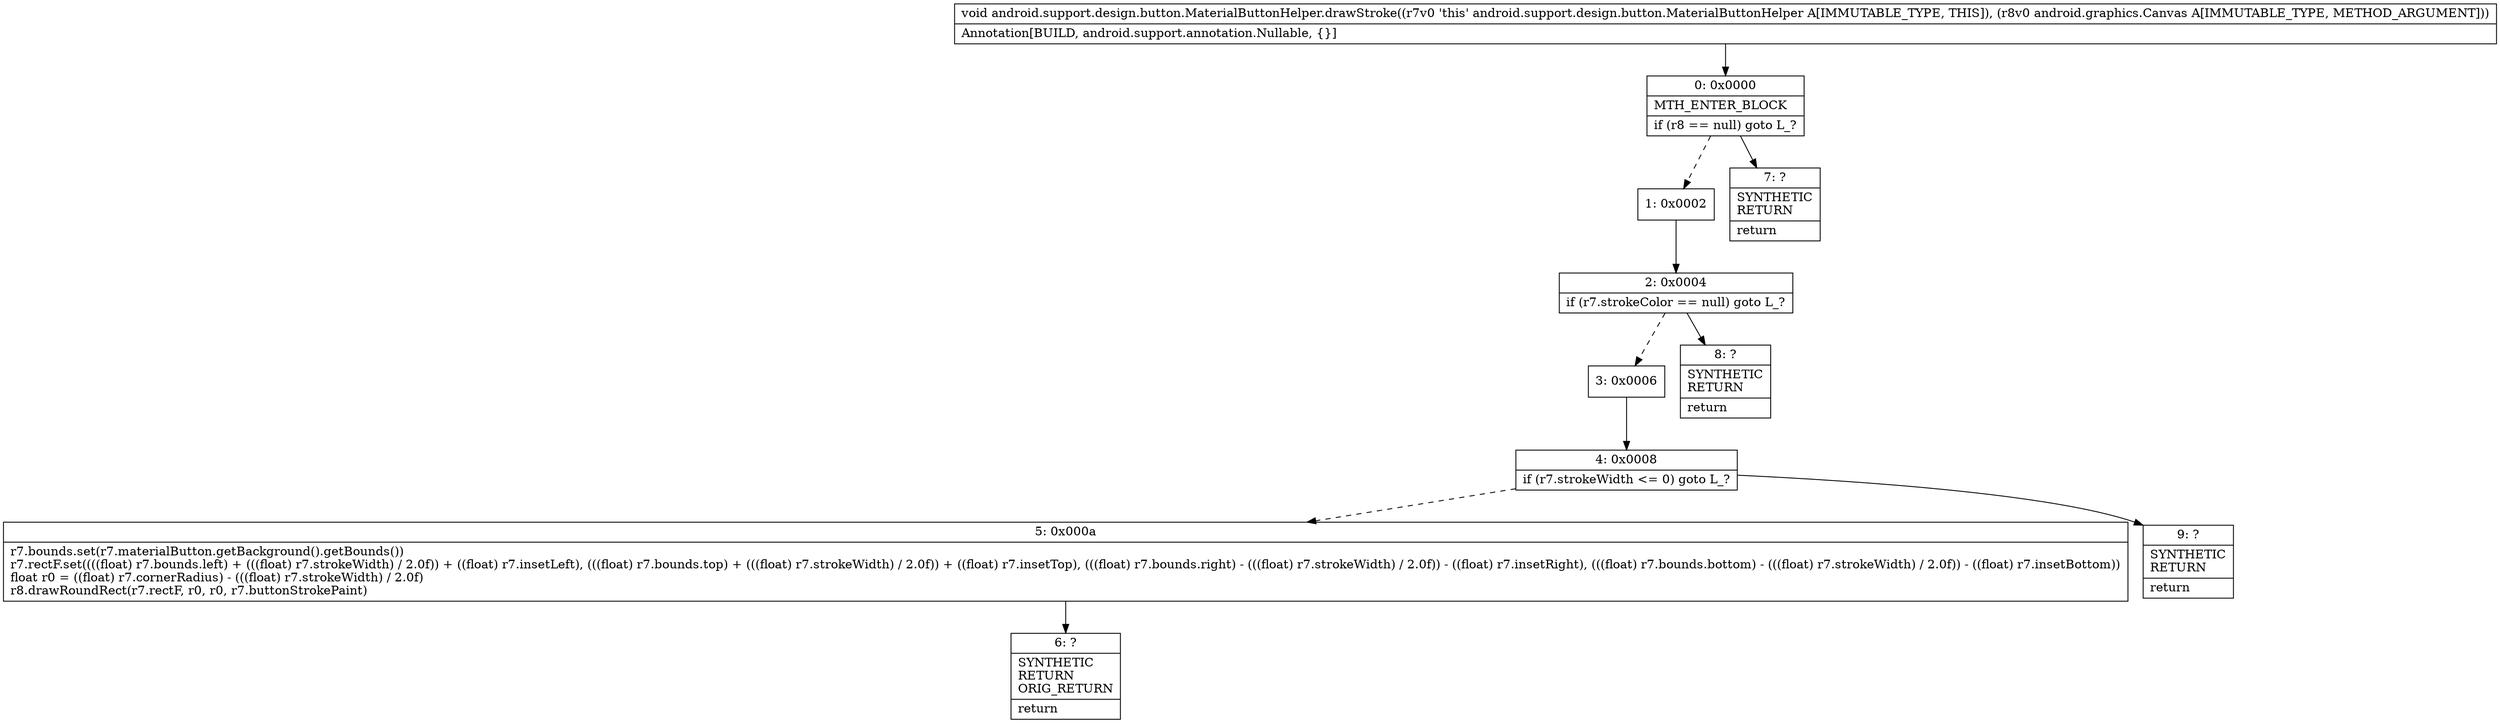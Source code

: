 digraph "CFG forandroid.support.design.button.MaterialButtonHelper.drawStroke(Landroid\/graphics\/Canvas;)V" {
Node_0 [shape=record,label="{0\:\ 0x0000|MTH_ENTER_BLOCK\l|if (r8 == null) goto L_?\l}"];
Node_1 [shape=record,label="{1\:\ 0x0002}"];
Node_2 [shape=record,label="{2\:\ 0x0004|if (r7.strokeColor == null) goto L_?\l}"];
Node_3 [shape=record,label="{3\:\ 0x0006}"];
Node_4 [shape=record,label="{4\:\ 0x0008|if (r7.strokeWidth \<= 0) goto L_?\l}"];
Node_5 [shape=record,label="{5\:\ 0x000a|r7.bounds.set(r7.materialButton.getBackground().getBounds())\lr7.rectF.set((((float) r7.bounds.left) + (((float) r7.strokeWidth) \/ 2.0f)) + ((float) r7.insetLeft), (((float) r7.bounds.top) + (((float) r7.strokeWidth) \/ 2.0f)) + ((float) r7.insetTop), (((float) r7.bounds.right) \- (((float) r7.strokeWidth) \/ 2.0f)) \- ((float) r7.insetRight), (((float) r7.bounds.bottom) \- (((float) r7.strokeWidth) \/ 2.0f)) \- ((float) r7.insetBottom))\lfloat r0 = ((float) r7.cornerRadius) \- (((float) r7.strokeWidth) \/ 2.0f)\lr8.drawRoundRect(r7.rectF, r0, r0, r7.buttonStrokePaint)\l}"];
Node_6 [shape=record,label="{6\:\ ?|SYNTHETIC\lRETURN\lORIG_RETURN\l|return\l}"];
Node_7 [shape=record,label="{7\:\ ?|SYNTHETIC\lRETURN\l|return\l}"];
Node_8 [shape=record,label="{8\:\ ?|SYNTHETIC\lRETURN\l|return\l}"];
Node_9 [shape=record,label="{9\:\ ?|SYNTHETIC\lRETURN\l|return\l}"];
MethodNode[shape=record,label="{void android.support.design.button.MaterialButtonHelper.drawStroke((r7v0 'this' android.support.design.button.MaterialButtonHelper A[IMMUTABLE_TYPE, THIS]), (r8v0 android.graphics.Canvas A[IMMUTABLE_TYPE, METHOD_ARGUMENT]))  | Annotation[BUILD, android.support.annotation.Nullable, \{\}]\l}"];
MethodNode -> Node_0;
Node_0 -> Node_1[style=dashed];
Node_0 -> Node_7;
Node_1 -> Node_2;
Node_2 -> Node_3[style=dashed];
Node_2 -> Node_8;
Node_3 -> Node_4;
Node_4 -> Node_5[style=dashed];
Node_4 -> Node_9;
Node_5 -> Node_6;
}


